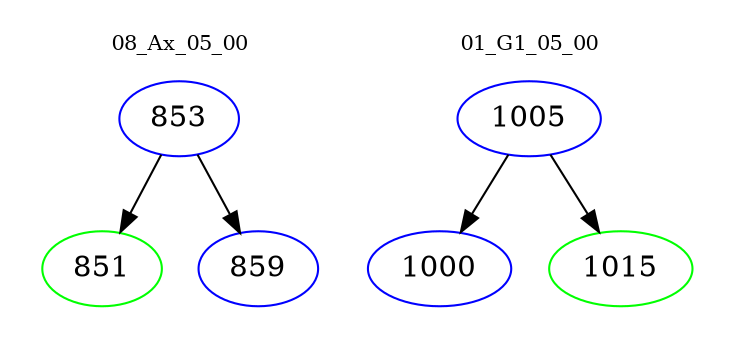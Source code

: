 digraph{
subgraph cluster_0 {
color = white
label = "08_Ax_05_00";
fontsize=10;
T0_853 [label="853", color="blue"]
T0_853 -> T0_851 [color="black"]
T0_851 [label="851", color="green"]
T0_853 -> T0_859 [color="black"]
T0_859 [label="859", color="blue"]
}
subgraph cluster_1 {
color = white
label = "01_G1_05_00";
fontsize=10;
T1_1005 [label="1005", color="blue"]
T1_1005 -> T1_1000 [color="black"]
T1_1000 [label="1000", color="blue"]
T1_1005 -> T1_1015 [color="black"]
T1_1015 [label="1015", color="green"]
}
}
